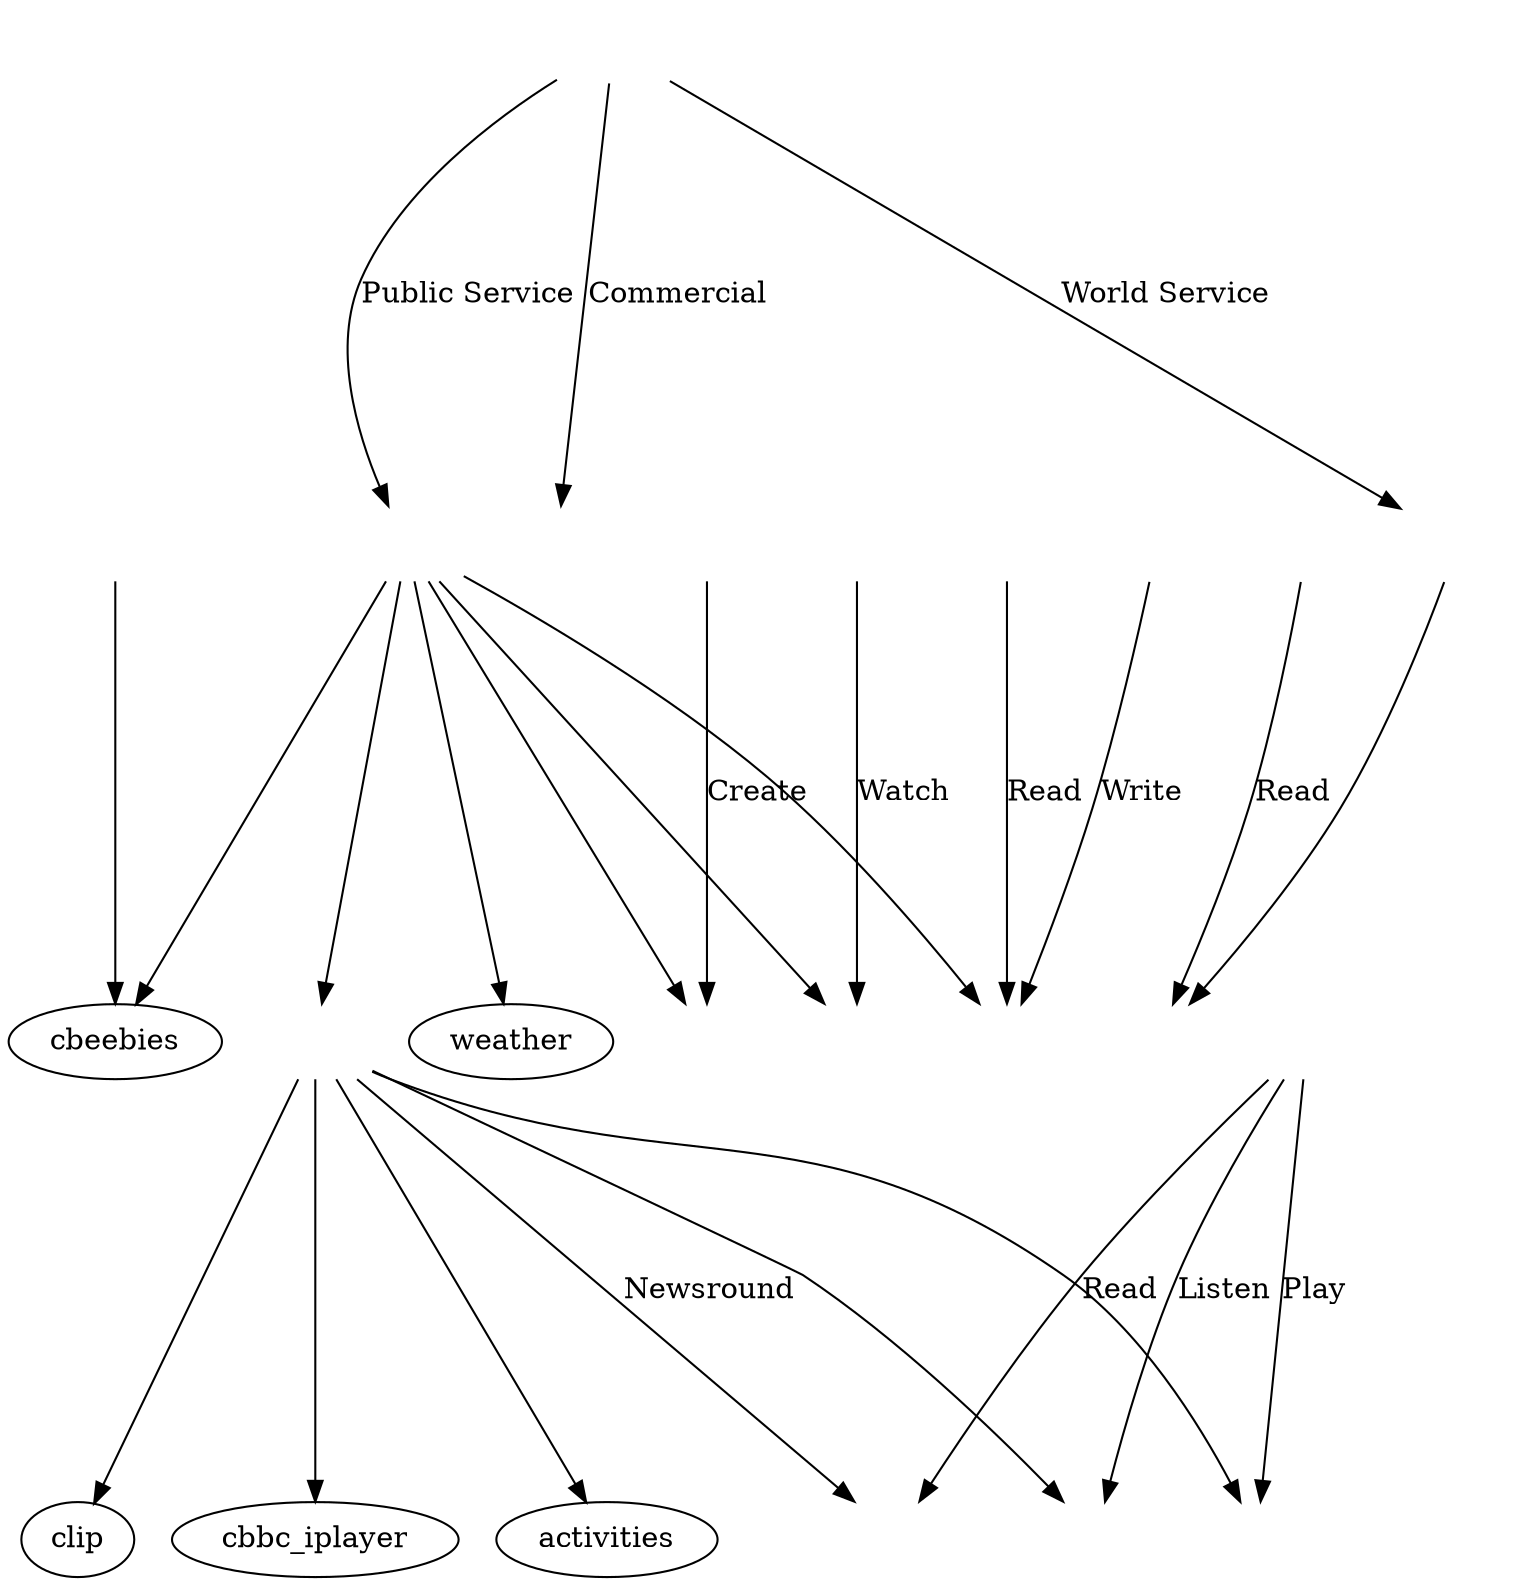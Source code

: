 digraph {
    overlap=true;
    ranksep=2.6;

    // BBC Domains
    bbc [label="",shape="none",image="images/bbc-blocks-dark.png"];
    public_service [label="",shape="none",image="images/uk.png"];
    world_service [label="",shape="none",image="images/world_service.png"];
    worldwide [label="",shape="none",image="images/worldwide.png"];

    bbc -> public_service [label="Public Service"];
    bbc -> world_service [label="World Service"];
    bbc -> worldwide [label="Commercial"];


    // BBC Brands
    iplayer [label="",shape="none",image="images/iplayer_pink.png"];
    cbbc [label="",shape="none",image="images/cbbc.jpg"];

    public_service -> cbbc;
    public_service -> cbeebies;
    public_service -> iplayer;

    
    // Content Types
    recipes [label="",shape="none",image="images/recipe.png"];
    news [label="",shape="none",image="images/news.png"];
    newsround [label="",shape="none",image="images/news.png"];
    ws_news [label="",shape="none",image="images/news.png"];
    music [label="",shape="none",image="images/music.png"];
    games [label="",shape="none",image="images/game.png"];

    public_service -> recipes;
    public_service -> news;
    public_service -> weather;
    world_service -> ws_news;
    cbbc -> clip;
    cbbc -> games;
    cbbc -> cbbc_iplayer;
    cbbc -> activities;
    cbbc -> music;
    cbbc -> newsround [label="Newsround"];
    

    // Audience Personas
    child [label="",shape="none",image="images/child.png"];
    toddler [label="",shape="none",image="images/toddler.png"];
    viewers [label="",shape="none",image="images/viewers.png"];
    reader [label="",shape="none",image="images/reader.png"];
    nigerian_reader [label="",shape="none",image="images/nigerian_reader.png"];

    toddler -> cbeebies;
    child -> games [label="Play"];
    child -> music [label="Listen"];
    child -> newsround [label="Read"];
    viewers -> iplayer [label="Watch"];
    reader -> news [label="Read"];
    nigerian_reader -> ws_news [label="Read"];


    // Producer Roles
    writer [label="",shape="none",image="images/writer.png"];
    chef [label="",shape="none",image="images/chef.png"];
    
    writer -> news [label="Write"];
    chef -> recipes [label="Create"];
    
    

    
}

